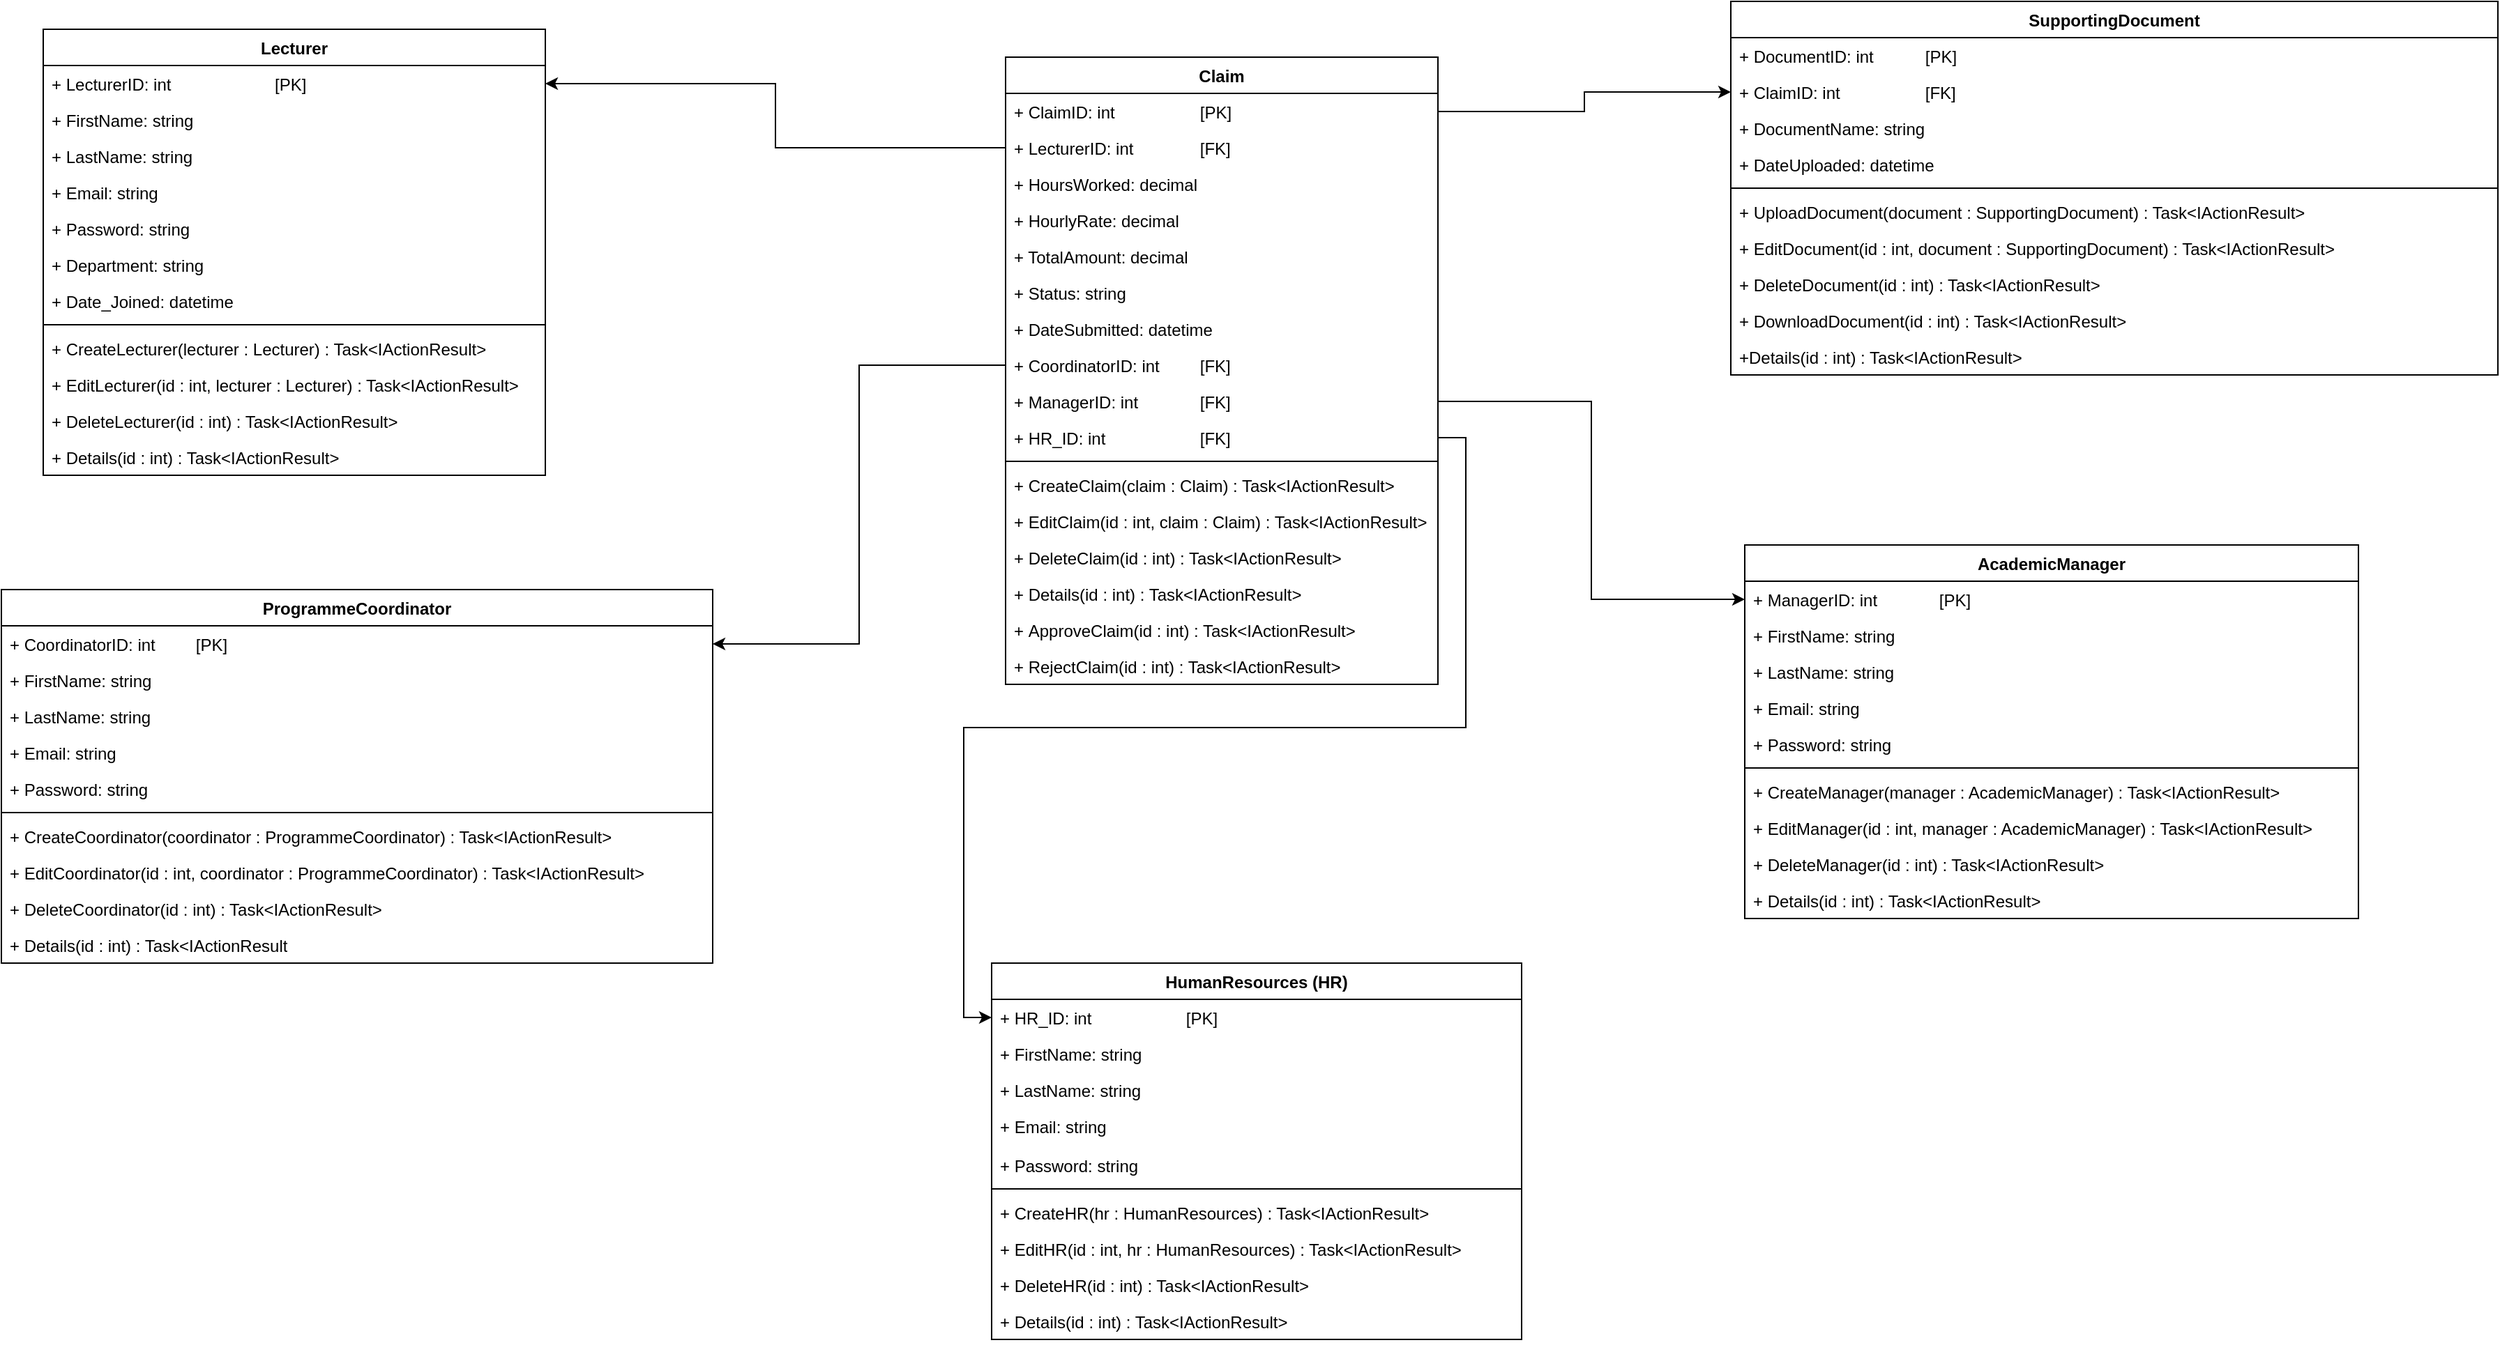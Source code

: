 <mxfile version="24.0.4" type="device">
  <diagram id="C5RBs43oDa-KdzZeNtuy" name="Page-1">
    <mxGraphModel dx="1360" dy="1487" grid="1" gridSize="10" guides="1" tooltips="1" connect="1" arrows="1" fold="1" page="1" pageScale="1" pageWidth="827" pageHeight="1169" math="0" shadow="0">
      <root>
        <mxCell id="WIyWlLk6GJQsqaUBKTNV-0" />
        <mxCell id="WIyWlLk6GJQsqaUBKTNV-1" parent="WIyWlLk6GJQsqaUBKTNV-0" />
        <mxCell id="VjwMDvJNUFv6T1ssHfas-56" style="edgeStyle=orthogonalEdgeStyle;rounded=0;orthogonalLoop=1;jettySize=auto;html=1;exitX=1;exitY=0.5;exitDx=0;exitDy=0;entryX=0;entryY=0.5;entryDx=0;entryDy=0;" parent="WIyWlLk6GJQsqaUBKTNV-1" source="VjwMDvJNUFv6T1ssHfas-14" target="VjwMDvJNUFv6T1ssHfas-34" edge="1">
          <mxGeometry relative="1" as="geometry" />
        </mxCell>
        <mxCell id="VjwMDvJNUFv6T1ssHfas-58" style="edgeStyle=orthogonalEdgeStyle;rounded=0;orthogonalLoop=1;jettySize=auto;html=1;entryX=0;entryY=0.5;entryDx=0;entryDy=0;" parent="WIyWlLk6GJQsqaUBKTNV-1" source="VjwMDvJNUFv6T1ssHfas-16" target="VjwMDvJNUFv6T1ssHfas-45" edge="1">
          <mxGeometry relative="1" as="geometry" />
        </mxCell>
        <mxCell id="-zm3MhLBX3FwWQrxk-Fy-11" style="edgeStyle=orthogonalEdgeStyle;rounded=0;orthogonalLoop=1;jettySize=auto;html=1;entryX=0;entryY=0.5;entryDx=0;entryDy=0;" edge="1" parent="WIyWlLk6GJQsqaUBKTNV-1" source="-zm3MhLBX3FwWQrxk-Fy-10" target="-zm3MhLBX3FwWQrxk-Fy-5">
          <mxGeometry relative="1" as="geometry" />
        </mxCell>
        <mxCell id="-zm3MhLBX3FwWQrxk-Fy-27" value="ProgrammeCoordinator" style="swimlane;fontStyle=1;align=center;verticalAlign=top;childLayout=stackLayout;horizontal=1;startSize=26;horizontalStack=0;resizeParent=1;resizeParentMax=0;resizeLast=0;collapsible=1;marginBottom=0;whiteSpace=wrap;html=1;" vertex="1" parent="WIyWlLk6GJQsqaUBKTNV-1">
          <mxGeometry x="-370" y="132" width="510" height="268" as="geometry" />
        </mxCell>
        <mxCell id="-zm3MhLBX3FwWQrxk-Fy-28" value="+ CoordinatorID: int&lt;span style=&quot;white-space: pre;&quot;&gt;&#x9;&lt;span style=&quot;white-space: pre;&quot;&gt;&#x9;&lt;/span&gt;[PK]&lt;/span&gt;" style="text;strokeColor=none;fillColor=none;align=left;verticalAlign=top;spacingLeft=4;spacingRight=4;overflow=hidden;rotatable=0;points=[[0,0.5],[1,0.5]];portConstraint=eastwest;whiteSpace=wrap;html=1;" vertex="1" parent="-zm3MhLBX3FwWQrxk-Fy-27">
          <mxGeometry y="26" width="510" height="26" as="geometry" />
        </mxCell>
        <mxCell id="VjwMDvJNUFv6T1ssHfas-40" value="+ FirstName: string" style="text;strokeColor=none;fillColor=none;align=left;verticalAlign=top;spacingLeft=4;spacingRight=4;overflow=hidden;rotatable=0;points=[[0,0.5],[1,0.5]];portConstraint=eastwest;whiteSpace=wrap;html=1;" parent="-zm3MhLBX3FwWQrxk-Fy-27" vertex="1">
          <mxGeometry y="52" width="510" height="26" as="geometry" />
        </mxCell>
        <mxCell id="VjwMDvJNUFv6T1ssHfas-41" value="+ LastName: string" style="text;strokeColor=none;fillColor=none;align=left;verticalAlign=top;spacingLeft=4;spacingRight=4;overflow=hidden;rotatable=0;points=[[0,0.5],[1,0.5]];portConstraint=eastwest;whiteSpace=wrap;html=1;" parent="-zm3MhLBX3FwWQrxk-Fy-27" vertex="1">
          <mxGeometry y="78" width="510" height="26" as="geometry" />
        </mxCell>
        <mxCell id="VjwMDvJNUFv6T1ssHfas-42" value="+ Email: string" style="text;strokeColor=none;fillColor=none;align=left;verticalAlign=top;spacingLeft=4;spacingRight=4;overflow=hidden;rotatable=0;points=[[0,0.5],[1,0.5]];portConstraint=eastwest;whiteSpace=wrap;html=1;" parent="-zm3MhLBX3FwWQrxk-Fy-27" vertex="1">
          <mxGeometry y="104" width="510" height="26" as="geometry" />
        </mxCell>
        <mxCell id="VjwMDvJNUFv6T1ssHfas-43" value="+ Password: string" style="text;strokeColor=none;fillColor=none;align=left;verticalAlign=top;spacingLeft=4;spacingRight=4;overflow=hidden;rotatable=0;points=[[0,0.5],[1,0.5]];portConstraint=eastwest;whiteSpace=wrap;html=1;" parent="-zm3MhLBX3FwWQrxk-Fy-27" vertex="1">
          <mxGeometry y="130" width="510" height="26" as="geometry" />
        </mxCell>
        <mxCell id="-zm3MhLBX3FwWQrxk-Fy-29" value="" style="line;strokeWidth=1;fillColor=none;align=left;verticalAlign=middle;spacingTop=-1;spacingLeft=3;spacingRight=3;rotatable=0;labelPosition=right;points=[];portConstraint=eastwest;strokeColor=inherit;" vertex="1" parent="-zm3MhLBX3FwWQrxk-Fy-27">
          <mxGeometry y="156" width="510" height="8" as="geometry" />
        </mxCell>
        <mxCell id="-zm3MhLBX3FwWQrxk-Fy-30" value="+&amp;nbsp;&lt;span style=&quot;background-color: initial;&quot;&gt;CreateCoordinator(coordinator : ProgrammeCoordinator) : Task&amp;lt;IActionResult&amp;gt;&lt;/span&gt;" style="text;strokeColor=none;fillColor=none;align=left;verticalAlign=top;spacingLeft=4;spacingRight=4;overflow=hidden;rotatable=0;points=[[0,0.5],[1,0.5]];portConstraint=eastwest;whiteSpace=wrap;html=1;" vertex="1" parent="-zm3MhLBX3FwWQrxk-Fy-27">
          <mxGeometry y="164" width="510" height="26" as="geometry" />
        </mxCell>
        <mxCell id="-zm3MhLBX3FwWQrxk-Fy-46" value="+&amp;nbsp;EditCoordinator(id : int, coordinator : ProgrammeCoordinator) : Task&amp;lt;IActionResult&amp;gt;" style="text;strokeColor=none;fillColor=none;align=left;verticalAlign=top;spacingLeft=4;spacingRight=4;overflow=hidden;rotatable=0;points=[[0,0.5],[1,0.5]];portConstraint=eastwest;whiteSpace=wrap;html=1;" vertex="1" parent="-zm3MhLBX3FwWQrxk-Fy-27">
          <mxGeometry y="190" width="510" height="26" as="geometry" />
        </mxCell>
        <mxCell id="-zm3MhLBX3FwWQrxk-Fy-47" value="+&amp;nbsp;DeleteCoordinator(id : int) : Task&amp;lt;IActionResult&amp;gt;" style="text;strokeColor=none;fillColor=none;align=left;verticalAlign=top;spacingLeft=4;spacingRight=4;overflow=hidden;rotatable=0;points=[[0,0.5],[1,0.5]];portConstraint=eastwest;whiteSpace=wrap;html=1;" vertex="1" parent="-zm3MhLBX3FwWQrxk-Fy-27">
          <mxGeometry y="216" width="510" height="26" as="geometry" />
        </mxCell>
        <mxCell id="-zm3MhLBX3FwWQrxk-Fy-48" value="+&amp;nbsp;Details(id : int) : Task&amp;lt;IActionResult" style="text;strokeColor=none;fillColor=none;align=left;verticalAlign=top;spacingLeft=4;spacingRight=4;overflow=hidden;rotatable=0;points=[[0,0.5],[1,0.5]];portConstraint=eastwest;whiteSpace=wrap;html=1;" vertex="1" parent="-zm3MhLBX3FwWQrxk-Fy-27">
          <mxGeometry y="242" width="510" height="26" as="geometry" />
        </mxCell>
        <mxCell id="-zm3MhLBX3FwWQrxk-Fy-31" value="Lecturer" style="swimlane;fontStyle=1;align=center;verticalAlign=top;childLayout=stackLayout;horizontal=1;startSize=26;horizontalStack=0;resizeParent=1;resizeParentMax=0;resizeLast=0;collapsible=1;marginBottom=0;whiteSpace=wrap;html=1;" vertex="1" parent="WIyWlLk6GJQsqaUBKTNV-1">
          <mxGeometry x="-340" y="-270" width="360" height="320" as="geometry" />
        </mxCell>
        <mxCell id="-zm3MhLBX3FwWQrxk-Fy-32" value="+ LecturerID: int &lt;span style=&quot;white-space: pre;&quot;&gt;&#x9;&lt;/span&gt;&lt;span style=&quot;white-space: pre;&quot;&gt;&#x9;&lt;/span&gt;&lt;span style=&quot;white-space: pre;&quot;&gt;&#x9;&lt;/span&gt;[PK]" style="text;strokeColor=none;fillColor=none;align=left;verticalAlign=top;spacingLeft=4;spacingRight=4;overflow=hidden;rotatable=0;points=[[0,0.5],[1,0.5]];portConstraint=eastwest;whiteSpace=wrap;html=1;" vertex="1" parent="-zm3MhLBX3FwWQrxk-Fy-31">
          <mxGeometry y="26" width="360" height="26" as="geometry" />
        </mxCell>
        <mxCell id="-zm3MhLBX3FwWQrxk-Fy-35" value="+ FirstName: string" style="text;strokeColor=none;fillColor=none;align=left;verticalAlign=top;spacingLeft=4;spacingRight=4;overflow=hidden;rotatable=0;points=[[0,0.5],[1,0.5]];portConstraint=eastwest;whiteSpace=wrap;html=1;" vertex="1" parent="-zm3MhLBX3FwWQrxk-Fy-31">
          <mxGeometry y="52" width="360" height="26" as="geometry" />
        </mxCell>
        <mxCell id="-zm3MhLBX3FwWQrxk-Fy-37" value="+ LastName: string" style="text;strokeColor=none;fillColor=none;align=left;verticalAlign=top;spacingLeft=4;spacingRight=4;overflow=hidden;rotatable=0;points=[[0,0.5],[1,0.5]];portConstraint=eastwest;whiteSpace=wrap;html=1;" vertex="1" parent="-zm3MhLBX3FwWQrxk-Fy-31">
          <mxGeometry y="78" width="360" height="26" as="geometry" />
        </mxCell>
        <mxCell id="-zm3MhLBX3FwWQrxk-Fy-38" value="+ Email: string" style="text;strokeColor=none;fillColor=none;align=left;verticalAlign=top;spacingLeft=4;spacingRight=4;overflow=hidden;rotatable=0;points=[[0,0.5],[1,0.5]];portConstraint=eastwest;whiteSpace=wrap;html=1;" vertex="1" parent="-zm3MhLBX3FwWQrxk-Fy-31">
          <mxGeometry y="104" width="360" height="26" as="geometry" />
        </mxCell>
        <mxCell id="-zm3MhLBX3FwWQrxk-Fy-39" value="+ Password: string" style="text;strokeColor=none;fillColor=none;align=left;verticalAlign=top;spacingLeft=4;spacingRight=4;overflow=hidden;rotatable=0;points=[[0,0.5],[1,0.5]];portConstraint=eastwest;whiteSpace=wrap;html=1;" vertex="1" parent="-zm3MhLBX3FwWQrxk-Fy-31">
          <mxGeometry y="130" width="360" height="26" as="geometry" />
        </mxCell>
        <mxCell id="-zm3MhLBX3FwWQrxk-Fy-40" value="+ Department: string" style="text;strokeColor=none;fillColor=none;align=left;verticalAlign=top;spacingLeft=4;spacingRight=4;overflow=hidden;rotatable=0;points=[[0,0.5],[1,0.5]];portConstraint=eastwest;whiteSpace=wrap;html=1;" vertex="1" parent="-zm3MhLBX3FwWQrxk-Fy-31">
          <mxGeometry y="156" width="360" height="26" as="geometry" />
        </mxCell>
        <mxCell id="-zm3MhLBX3FwWQrxk-Fy-41" value="+ Date_Joined: datetime" style="text;strokeColor=none;fillColor=none;align=left;verticalAlign=top;spacingLeft=4;spacingRight=4;overflow=hidden;rotatable=0;points=[[0,0.5],[1,0.5]];portConstraint=eastwest;whiteSpace=wrap;html=1;" vertex="1" parent="-zm3MhLBX3FwWQrxk-Fy-31">
          <mxGeometry y="182" width="360" height="26" as="geometry" />
        </mxCell>
        <mxCell id="-zm3MhLBX3FwWQrxk-Fy-33" value="" style="line;strokeWidth=1;fillColor=none;align=left;verticalAlign=middle;spacingTop=-1;spacingLeft=3;spacingRight=3;rotatable=0;labelPosition=right;points=[];portConstraint=eastwest;strokeColor=inherit;" vertex="1" parent="-zm3MhLBX3FwWQrxk-Fy-31">
          <mxGeometry y="208" width="360" height="8" as="geometry" />
        </mxCell>
        <mxCell id="-zm3MhLBX3FwWQrxk-Fy-34" value="+ CreateLecturer(lecturer : Lecturer) : Task&amp;lt;IActionResult&amp;gt;" style="text;strokeColor=none;fillColor=none;align=left;verticalAlign=top;spacingLeft=4;spacingRight=4;overflow=hidden;rotatable=0;points=[[0,0.5],[1,0.5]];portConstraint=eastwest;whiteSpace=wrap;html=1;" vertex="1" parent="-zm3MhLBX3FwWQrxk-Fy-31">
          <mxGeometry y="216" width="360" height="26" as="geometry" />
        </mxCell>
        <mxCell id="-zm3MhLBX3FwWQrxk-Fy-42" value="+ EditLecturer(id : int, lecturer : Lecturer) : Task&amp;lt;IActionResult&amp;gt;" style="text;strokeColor=none;fillColor=none;align=left;verticalAlign=top;spacingLeft=4;spacingRight=4;overflow=hidden;rotatable=0;points=[[0,0.5],[1,0.5]];portConstraint=eastwest;whiteSpace=wrap;html=1;" vertex="1" parent="-zm3MhLBX3FwWQrxk-Fy-31">
          <mxGeometry y="242" width="360" height="26" as="geometry" />
        </mxCell>
        <mxCell id="-zm3MhLBX3FwWQrxk-Fy-43" value="+ DeleteLecturer(id : int) : Task&amp;lt;IActionResult&amp;gt;" style="text;strokeColor=none;fillColor=none;align=left;verticalAlign=top;spacingLeft=4;spacingRight=4;overflow=hidden;rotatable=0;points=[[0,0.5],[1,0.5]];portConstraint=eastwest;whiteSpace=wrap;html=1;" vertex="1" parent="-zm3MhLBX3FwWQrxk-Fy-31">
          <mxGeometry y="268" width="360" height="26" as="geometry" />
        </mxCell>
        <mxCell id="-zm3MhLBX3FwWQrxk-Fy-44" value="+ Details(id : int) : Task&amp;lt;IActionResult&amp;gt;" style="text;strokeColor=none;fillColor=none;align=left;verticalAlign=top;spacingLeft=4;spacingRight=4;overflow=hidden;rotatable=0;points=[[0,0.5],[1,0.5]];portConstraint=eastwest;whiteSpace=wrap;html=1;" vertex="1" parent="-zm3MhLBX3FwWQrxk-Fy-31">
          <mxGeometry y="294" width="360" height="26" as="geometry" />
        </mxCell>
        <mxCell id="-zm3MhLBX3FwWQrxk-Fy-45" style="edgeStyle=orthogonalEdgeStyle;rounded=0;orthogonalLoop=1;jettySize=auto;html=1;exitX=0;exitY=0.5;exitDx=0;exitDy=0;" edge="1" parent="WIyWlLk6GJQsqaUBKTNV-1" source="VjwMDvJNUFv6T1ssHfas-15" target="-zm3MhLBX3FwWQrxk-Fy-32">
          <mxGeometry relative="1" as="geometry" />
        </mxCell>
        <mxCell id="-zm3MhLBX3FwWQrxk-Fy-49" style="edgeStyle=orthogonalEdgeStyle;rounded=0;orthogonalLoop=1;jettySize=auto;html=1;exitX=0;exitY=0.5;exitDx=0;exitDy=0;" edge="1" parent="WIyWlLk6GJQsqaUBKTNV-1" source="VjwMDvJNUFv6T1ssHfas-30" target="-zm3MhLBX3FwWQrxk-Fy-28">
          <mxGeometry relative="1" as="geometry" />
        </mxCell>
        <mxCell id="-zm3MhLBX3FwWQrxk-Fy-50" value="HumanResources (HR)" style="swimlane;fontStyle=1;align=center;verticalAlign=top;childLayout=stackLayout;horizontal=1;startSize=26;horizontalStack=0;resizeParent=1;resizeParentMax=0;resizeLast=0;collapsible=1;marginBottom=0;whiteSpace=wrap;html=1;" vertex="1" parent="WIyWlLk6GJQsqaUBKTNV-1">
          <mxGeometry x="340" y="400" width="380" height="270" as="geometry" />
        </mxCell>
        <mxCell id="-zm3MhLBX3FwWQrxk-Fy-5" value="+ HR_ID: int&lt;span style=&quot;white-space: pre;&quot;&gt;&#x9;&lt;span style=&quot;white-space: pre;&quot;&gt;&#x9;&lt;span style=&quot;white-space: pre;&quot;&gt;&#x9;&lt;/span&gt;&lt;/span&gt;[PK]&lt;/span&gt;" style="text;strokeColor=none;fillColor=none;align=left;verticalAlign=top;spacingLeft=4;spacingRight=4;overflow=hidden;rotatable=0;points=[[0,0.5],[1,0.5]];portConstraint=eastwest;whiteSpace=wrap;html=1;" vertex="1" parent="-zm3MhLBX3FwWQrxk-Fy-50">
          <mxGeometry y="26" width="380" height="26" as="geometry" />
        </mxCell>
        <mxCell id="-zm3MhLBX3FwWQrxk-Fy-6" value="+ FirstName: string" style="text;strokeColor=none;fillColor=none;align=left;verticalAlign=top;spacingLeft=4;spacingRight=4;overflow=hidden;rotatable=0;points=[[0,0.5],[1,0.5]];portConstraint=eastwest;whiteSpace=wrap;html=1;" vertex="1" parent="-zm3MhLBX3FwWQrxk-Fy-50">
          <mxGeometry y="52" width="380" height="26" as="geometry" />
        </mxCell>
        <mxCell id="-zm3MhLBX3FwWQrxk-Fy-7" value="+ LastName: string" style="text;strokeColor=none;fillColor=none;align=left;verticalAlign=top;spacingLeft=4;spacingRight=4;overflow=hidden;rotatable=0;points=[[0,0.5],[1,0.5]];portConstraint=eastwest;whiteSpace=wrap;html=1;" vertex="1" parent="-zm3MhLBX3FwWQrxk-Fy-50">
          <mxGeometry y="78" width="380" height="26" as="geometry" />
        </mxCell>
        <mxCell id="-zm3MhLBX3FwWQrxk-Fy-8" value="+ Email: string" style="text;strokeColor=none;fillColor=none;align=left;verticalAlign=top;spacingLeft=4;spacingRight=4;overflow=hidden;rotatable=0;points=[[0,0.5],[1,0.5]];portConstraint=eastwest;whiteSpace=wrap;html=1;" vertex="1" parent="-zm3MhLBX3FwWQrxk-Fy-50">
          <mxGeometry y="104" width="380" height="28" as="geometry" />
        </mxCell>
        <mxCell id="-zm3MhLBX3FwWQrxk-Fy-9" value="+ Password: string" style="text;strokeColor=none;fillColor=none;align=left;verticalAlign=top;spacingLeft=4;spacingRight=4;overflow=hidden;rotatable=0;points=[[0,0.5],[1,0.5]];portConstraint=eastwest;whiteSpace=wrap;html=1;" vertex="1" parent="-zm3MhLBX3FwWQrxk-Fy-50">
          <mxGeometry y="132" width="380" height="26" as="geometry" />
        </mxCell>
        <mxCell id="-zm3MhLBX3FwWQrxk-Fy-52" value="" style="line;strokeWidth=1;fillColor=none;align=left;verticalAlign=middle;spacingTop=-1;spacingLeft=3;spacingRight=3;rotatable=0;labelPosition=right;points=[];portConstraint=eastwest;strokeColor=inherit;" vertex="1" parent="-zm3MhLBX3FwWQrxk-Fy-50">
          <mxGeometry y="158" width="380" height="8" as="geometry" />
        </mxCell>
        <mxCell id="-zm3MhLBX3FwWQrxk-Fy-53" value="+&amp;nbsp;CreateHR(hr : HumanResources) : Task&amp;lt;IActionResult&amp;gt;" style="text;strokeColor=none;fillColor=none;align=left;verticalAlign=top;spacingLeft=4;spacingRight=4;overflow=hidden;rotatable=0;points=[[0,0.5],[1,0.5]];portConstraint=eastwest;whiteSpace=wrap;html=1;" vertex="1" parent="-zm3MhLBX3FwWQrxk-Fy-50">
          <mxGeometry y="166" width="380" height="26" as="geometry" />
        </mxCell>
        <mxCell id="-zm3MhLBX3FwWQrxk-Fy-54" value="+&amp;nbsp;EditHR(id : int, hr : HumanResources) : Task&amp;lt;IActionResult&amp;gt;" style="text;strokeColor=none;fillColor=none;align=left;verticalAlign=top;spacingLeft=4;spacingRight=4;overflow=hidden;rotatable=0;points=[[0,0.5],[1,0.5]];portConstraint=eastwest;whiteSpace=wrap;html=1;" vertex="1" parent="-zm3MhLBX3FwWQrxk-Fy-50">
          <mxGeometry y="192" width="380" height="26" as="geometry" />
        </mxCell>
        <mxCell id="-zm3MhLBX3FwWQrxk-Fy-55" value="+ DeleteHR(id : int) : Task&amp;lt;IActionResult&amp;gt;" style="text;strokeColor=none;fillColor=none;align=left;verticalAlign=top;spacingLeft=4;spacingRight=4;overflow=hidden;rotatable=0;points=[[0,0.5],[1,0.5]];portConstraint=eastwest;whiteSpace=wrap;html=1;" vertex="1" parent="-zm3MhLBX3FwWQrxk-Fy-50">
          <mxGeometry y="218" width="380" height="26" as="geometry" />
        </mxCell>
        <mxCell id="-zm3MhLBX3FwWQrxk-Fy-57" value="+&amp;nbsp;Details(id : int) : Task&amp;lt;IActionResult&amp;gt;" style="text;strokeColor=none;fillColor=none;align=left;verticalAlign=top;spacingLeft=4;spacingRight=4;overflow=hidden;rotatable=0;points=[[0,0.5],[1,0.5]];portConstraint=eastwest;whiteSpace=wrap;html=1;" vertex="1" parent="-zm3MhLBX3FwWQrxk-Fy-50">
          <mxGeometry y="244" width="380" height="26" as="geometry" />
        </mxCell>
        <mxCell id="-zm3MhLBX3FwWQrxk-Fy-58" value="AcademicManager" style="swimlane;fontStyle=1;align=center;verticalAlign=top;childLayout=stackLayout;horizontal=1;startSize=26;horizontalStack=0;resizeParent=1;resizeParentMax=0;resizeLast=0;collapsible=1;marginBottom=0;whiteSpace=wrap;html=1;" vertex="1" parent="WIyWlLk6GJQsqaUBKTNV-1">
          <mxGeometry x="880" y="100" width="440" height="268" as="geometry" />
        </mxCell>
        <mxCell id="VjwMDvJNUFv6T1ssHfas-45" value="+ ManagerID: int&lt;span style=&quot;white-space: pre;&quot;&gt;&#x9;&lt;span style=&quot;white-space: pre;&quot;&gt;&#x9;&lt;/span&gt;[PK]&lt;/span&gt;" style="text;strokeColor=none;fillColor=none;align=left;verticalAlign=top;spacingLeft=4;spacingRight=4;overflow=hidden;rotatable=0;points=[[0,0.5],[1,0.5]];portConstraint=eastwest;whiteSpace=wrap;html=1;" parent="-zm3MhLBX3FwWQrxk-Fy-58" vertex="1">
          <mxGeometry y="26" width="440" height="26" as="geometry" />
        </mxCell>
        <mxCell id="VjwMDvJNUFv6T1ssHfas-46" value="+ FirstName: string" style="text;strokeColor=none;fillColor=none;align=left;verticalAlign=top;spacingLeft=4;spacingRight=4;overflow=hidden;rotatable=0;points=[[0,0.5],[1,0.5]];portConstraint=eastwest;whiteSpace=wrap;html=1;" parent="-zm3MhLBX3FwWQrxk-Fy-58" vertex="1">
          <mxGeometry y="52" width="440" height="26" as="geometry" />
        </mxCell>
        <mxCell id="VjwMDvJNUFv6T1ssHfas-47" value="+ LastName: string" style="text;strokeColor=none;fillColor=none;align=left;verticalAlign=top;spacingLeft=4;spacingRight=4;overflow=hidden;rotatable=0;points=[[0,0.5],[1,0.5]];portConstraint=eastwest;whiteSpace=wrap;html=1;" parent="-zm3MhLBX3FwWQrxk-Fy-58" vertex="1">
          <mxGeometry y="78" width="440" height="26" as="geometry" />
        </mxCell>
        <mxCell id="VjwMDvJNUFv6T1ssHfas-48" value="+ Email: string" style="text;strokeColor=none;fillColor=none;align=left;verticalAlign=top;spacingLeft=4;spacingRight=4;overflow=hidden;rotatable=0;points=[[0,0.5],[1,0.5]];portConstraint=eastwest;whiteSpace=wrap;html=1;" parent="-zm3MhLBX3FwWQrxk-Fy-58" vertex="1">
          <mxGeometry y="104" width="440" height="26" as="geometry" />
        </mxCell>
        <mxCell id="VjwMDvJNUFv6T1ssHfas-49" value="+ Password: string" style="text;strokeColor=none;fillColor=none;align=left;verticalAlign=top;spacingLeft=4;spacingRight=4;overflow=hidden;rotatable=0;points=[[0,0.5],[1,0.5]];portConstraint=eastwest;whiteSpace=wrap;html=1;" parent="-zm3MhLBX3FwWQrxk-Fy-58" vertex="1">
          <mxGeometry y="130" width="440" height="26" as="geometry" />
        </mxCell>
        <mxCell id="-zm3MhLBX3FwWQrxk-Fy-60" value="" style="line;strokeWidth=1;fillColor=none;align=left;verticalAlign=middle;spacingTop=-1;spacingLeft=3;spacingRight=3;rotatable=0;labelPosition=right;points=[];portConstraint=eastwest;strokeColor=inherit;" vertex="1" parent="-zm3MhLBX3FwWQrxk-Fy-58">
          <mxGeometry y="156" width="440" height="8" as="geometry" />
        </mxCell>
        <mxCell id="-zm3MhLBX3FwWQrxk-Fy-61" value="+&amp;nbsp;CreateManager(manager : AcademicManager) : Task&amp;lt;IActionResult&amp;gt;" style="text;strokeColor=none;fillColor=none;align=left;verticalAlign=top;spacingLeft=4;spacingRight=4;overflow=hidden;rotatable=0;points=[[0,0.5],[1,0.5]];portConstraint=eastwest;whiteSpace=wrap;html=1;" vertex="1" parent="-zm3MhLBX3FwWQrxk-Fy-58">
          <mxGeometry y="164" width="440" height="26" as="geometry" />
        </mxCell>
        <mxCell id="-zm3MhLBX3FwWQrxk-Fy-62" value="+&amp;nbsp;EditManager(id : int, manager : AcademicManager) : Task&amp;lt;IActionResult&amp;gt;" style="text;strokeColor=none;fillColor=none;align=left;verticalAlign=top;spacingLeft=4;spacingRight=4;overflow=hidden;rotatable=0;points=[[0,0.5],[1,0.5]];portConstraint=eastwest;whiteSpace=wrap;html=1;" vertex="1" parent="-zm3MhLBX3FwWQrxk-Fy-58">
          <mxGeometry y="190" width="440" height="26" as="geometry" />
        </mxCell>
        <mxCell id="-zm3MhLBX3FwWQrxk-Fy-63" value="+&amp;nbsp;DeleteManager(id : int) : Task&amp;lt;IActionResult&amp;gt;" style="text;strokeColor=none;fillColor=none;align=left;verticalAlign=top;spacingLeft=4;spacingRight=4;overflow=hidden;rotatable=0;points=[[0,0.5],[1,0.5]];portConstraint=eastwest;whiteSpace=wrap;html=1;" vertex="1" parent="-zm3MhLBX3FwWQrxk-Fy-58">
          <mxGeometry y="216" width="440" height="26" as="geometry" />
        </mxCell>
        <mxCell id="-zm3MhLBX3FwWQrxk-Fy-64" value="+&amp;nbsp;Details(id : int) : Task&amp;lt;IActionResult&amp;gt;" style="text;strokeColor=none;fillColor=none;align=left;verticalAlign=top;spacingLeft=4;spacingRight=4;overflow=hidden;rotatable=0;points=[[0,0.5],[1,0.5]];portConstraint=eastwest;whiteSpace=wrap;html=1;" vertex="1" parent="-zm3MhLBX3FwWQrxk-Fy-58">
          <mxGeometry y="242" width="440" height="26" as="geometry" />
        </mxCell>
        <mxCell id="-zm3MhLBX3FwWQrxk-Fy-65" value="SupportingDocument" style="swimlane;fontStyle=1;align=center;verticalAlign=top;childLayout=stackLayout;horizontal=1;startSize=26;horizontalStack=0;resizeParent=1;resizeParentMax=0;resizeLast=0;collapsible=1;marginBottom=0;whiteSpace=wrap;html=1;" vertex="1" parent="WIyWlLk6GJQsqaUBKTNV-1">
          <mxGeometry x="870" y="-290" width="550" height="268" as="geometry" />
        </mxCell>
        <mxCell id="VjwMDvJNUFv6T1ssHfas-33" value="+ DocumentID: int&lt;span style=&quot;white-space: pre;&quot;&gt;&#x9;&lt;span style=&quot;white-space: pre;&quot;&gt;&#x9;&lt;/span&gt;[PK]&lt;/span&gt;" style="text;strokeColor=none;fillColor=none;align=left;verticalAlign=top;spacingLeft=4;spacingRight=4;overflow=hidden;rotatable=0;points=[[0,0.5],[1,0.5]];portConstraint=eastwest;whiteSpace=wrap;html=1;" parent="-zm3MhLBX3FwWQrxk-Fy-65" vertex="1">
          <mxGeometry y="26" width="550" height="26" as="geometry" />
        </mxCell>
        <mxCell id="VjwMDvJNUFv6T1ssHfas-34" value="+ ClaimID: int&lt;span style=&quot;white-space: pre;&quot;&gt;&#x9;&lt;/span&gt;&lt;span style=&quot;white-space: pre;&quot;&gt;&#x9;&lt;/span&gt;&lt;span style=&quot;white-space: pre;&quot;&gt;&#x9;&lt;/span&gt;[FK]" style="text;strokeColor=none;fillColor=none;align=left;verticalAlign=top;spacingLeft=4;spacingRight=4;overflow=hidden;rotatable=0;points=[[0,0.5],[1,0.5]];portConstraint=eastwest;whiteSpace=wrap;html=1;" parent="-zm3MhLBX3FwWQrxk-Fy-65" vertex="1">
          <mxGeometry y="52" width="550" height="26" as="geometry" />
        </mxCell>
        <mxCell id="VjwMDvJNUFv6T1ssHfas-36" value="+ DocumentName: string" style="text;strokeColor=none;fillColor=none;align=left;verticalAlign=top;spacingLeft=4;spacingRight=4;overflow=hidden;rotatable=0;points=[[0,0.5],[1,0.5]];portConstraint=eastwest;whiteSpace=wrap;html=1;" parent="-zm3MhLBX3FwWQrxk-Fy-65" vertex="1">
          <mxGeometry y="78" width="550" height="26" as="geometry" />
        </mxCell>
        <mxCell id="VjwMDvJNUFv6T1ssHfas-37" value="+ DateUploaded: datetime" style="text;strokeColor=none;fillColor=none;align=left;verticalAlign=top;spacingLeft=4;spacingRight=4;overflow=hidden;rotatable=0;points=[[0,0.5],[1,0.5]];portConstraint=eastwest;whiteSpace=wrap;html=1;" parent="-zm3MhLBX3FwWQrxk-Fy-65" vertex="1">
          <mxGeometry y="104" width="550" height="26" as="geometry" />
        </mxCell>
        <mxCell id="-zm3MhLBX3FwWQrxk-Fy-67" value="" style="line;strokeWidth=1;fillColor=none;align=left;verticalAlign=middle;spacingTop=-1;spacingLeft=3;spacingRight=3;rotatable=0;labelPosition=right;points=[];portConstraint=eastwest;strokeColor=inherit;" vertex="1" parent="-zm3MhLBX3FwWQrxk-Fy-65">
          <mxGeometry y="130" width="550" height="8" as="geometry" />
        </mxCell>
        <mxCell id="-zm3MhLBX3FwWQrxk-Fy-68" value="+&amp;nbsp;UploadDocument(document : SupportingDocument) : Task&amp;lt;IActionResult&amp;gt;" style="text;strokeColor=none;fillColor=none;align=left;verticalAlign=top;spacingLeft=4;spacingRight=4;overflow=hidden;rotatable=0;points=[[0,0.5],[1,0.5]];portConstraint=eastwest;whiteSpace=wrap;html=1;" vertex="1" parent="-zm3MhLBX3FwWQrxk-Fy-65">
          <mxGeometry y="138" width="550" height="26" as="geometry" />
        </mxCell>
        <mxCell id="-zm3MhLBX3FwWQrxk-Fy-70" value="+&amp;nbsp;EditDocument(id : int, document : SupportingDocument) : Task&amp;lt;IActionResult&amp;gt;" style="text;strokeColor=none;fillColor=none;align=left;verticalAlign=top;spacingLeft=4;spacingRight=4;overflow=hidden;rotatable=0;points=[[0,0.5],[1,0.5]];portConstraint=eastwest;whiteSpace=wrap;html=1;" vertex="1" parent="-zm3MhLBX3FwWQrxk-Fy-65">
          <mxGeometry y="164" width="550" height="26" as="geometry" />
        </mxCell>
        <mxCell id="-zm3MhLBX3FwWQrxk-Fy-69" value="+ DeleteDocument(id : int) : Task&amp;lt;IActionResult&amp;gt;" style="text;strokeColor=none;fillColor=none;align=left;verticalAlign=top;spacingLeft=4;spacingRight=4;overflow=hidden;rotatable=0;points=[[0,0.5],[1,0.5]];portConstraint=eastwest;whiteSpace=wrap;html=1;" vertex="1" parent="-zm3MhLBX3FwWQrxk-Fy-65">
          <mxGeometry y="190" width="550" height="26" as="geometry" />
        </mxCell>
        <mxCell id="-zm3MhLBX3FwWQrxk-Fy-71" value="+&amp;nbsp;DownloadDocument(id : int) : Task&amp;lt;IActionResult&amp;gt;" style="text;strokeColor=none;fillColor=none;align=left;verticalAlign=top;spacingLeft=4;spacingRight=4;overflow=hidden;rotatable=0;points=[[0,0.5],[1,0.5]];portConstraint=eastwest;whiteSpace=wrap;html=1;" vertex="1" parent="-zm3MhLBX3FwWQrxk-Fy-65">
          <mxGeometry y="216" width="550" height="26" as="geometry" />
        </mxCell>
        <mxCell id="-zm3MhLBX3FwWQrxk-Fy-72" value="+Details(id : int) : Task&amp;lt;IActionResult&amp;gt;" style="text;strokeColor=none;fillColor=none;align=left;verticalAlign=top;spacingLeft=4;spacingRight=4;overflow=hidden;rotatable=0;points=[[0,0.5],[1,0.5]];portConstraint=eastwest;whiteSpace=wrap;html=1;" vertex="1" parent="-zm3MhLBX3FwWQrxk-Fy-65">
          <mxGeometry y="242" width="550" height="26" as="geometry" />
        </mxCell>
        <mxCell id="-zm3MhLBX3FwWQrxk-Fy-73" value="Claim" style="swimlane;fontStyle=1;align=center;verticalAlign=top;childLayout=stackLayout;horizontal=1;startSize=26;horizontalStack=0;resizeParent=1;resizeParentMax=0;resizeLast=0;collapsible=1;marginBottom=0;whiteSpace=wrap;html=1;" vertex="1" parent="WIyWlLk6GJQsqaUBKTNV-1">
          <mxGeometry x="350" y="-250" width="310" height="450" as="geometry" />
        </mxCell>
        <mxCell id="VjwMDvJNUFv6T1ssHfas-14" value="+ ClaimID: int&lt;span style=&quot;white-space: pre;&quot;&gt;&#x9;&lt;/span&gt;&lt;span style=&quot;white-space: pre;&quot;&gt;&#x9;&lt;/span&gt;&lt;span style=&quot;white-space: pre;&quot;&gt;&#x9;&lt;/span&gt;[PK]" style="text;strokeColor=none;fillColor=none;align=left;verticalAlign=top;spacingLeft=4;spacingRight=4;overflow=hidden;rotatable=0;points=[[0,0.5],[1,0.5]];portConstraint=eastwest;whiteSpace=wrap;html=1;" parent="-zm3MhLBX3FwWQrxk-Fy-73" vertex="1">
          <mxGeometry y="26" width="310" height="26" as="geometry" />
        </mxCell>
        <mxCell id="VjwMDvJNUFv6T1ssHfas-15" value="+ LecturerID: int&amp;nbsp; &lt;span style=&quot;white-space: pre;&quot;&gt;&#x9;&lt;/span&gt;&lt;span style=&quot;white-space: pre;&quot;&gt;&#x9;&lt;/span&gt;[FK]" style="text;strokeColor=none;fillColor=none;align=left;verticalAlign=top;spacingLeft=4;spacingRight=4;overflow=hidden;rotatable=0;points=[[0,0.5],[1,0.5]];portConstraint=eastwest;whiteSpace=wrap;html=1;" parent="-zm3MhLBX3FwWQrxk-Fy-73" vertex="1">
          <mxGeometry y="52" width="310" height="26" as="geometry" />
        </mxCell>
        <mxCell id="VjwMDvJNUFv6T1ssHfas-25" value="+ HoursWorked: decimal" style="text;strokeColor=none;fillColor=none;align=left;verticalAlign=top;spacingLeft=4;spacingRight=4;overflow=hidden;rotatable=0;points=[[0,0.5],[1,0.5]];portConstraint=eastwest;whiteSpace=wrap;html=1;" parent="-zm3MhLBX3FwWQrxk-Fy-73" vertex="1">
          <mxGeometry y="78" width="310" height="26" as="geometry" />
        </mxCell>
        <mxCell id="VjwMDvJNUFv6T1ssHfas-26" value="+ HourlyRate: decimal" style="text;strokeColor=none;fillColor=none;align=left;verticalAlign=top;spacingLeft=4;spacingRight=4;overflow=hidden;rotatable=0;points=[[0,0.5],[1,0.5]];portConstraint=eastwest;whiteSpace=wrap;html=1;" parent="-zm3MhLBX3FwWQrxk-Fy-73" vertex="1">
          <mxGeometry y="104" width="310" height="26" as="geometry" />
        </mxCell>
        <mxCell id="VjwMDvJNUFv6T1ssHfas-27" value="+ TotalAmount: decimal" style="text;strokeColor=none;fillColor=none;align=left;verticalAlign=top;spacingLeft=4;spacingRight=4;overflow=hidden;rotatable=0;points=[[0,0.5],[1,0.5]];portConstraint=eastwest;whiteSpace=wrap;html=1;" parent="-zm3MhLBX3FwWQrxk-Fy-73" vertex="1">
          <mxGeometry y="130" width="310" height="26" as="geometry" />
        </mxCell>
        <mxCell id="VjwMDvJNUFv6T1ssHfas-28" value="+ Status: string" style="text;strokeColor=none;fillColor=none;align=left;verticalAlign=top;spacingLeft=4;spacingRight=4;overflow=hidden;rotatable=0;points=[[0,0.5],[1,0.5]];portConstraint=eastwest;whiteSpace=wrap;html=1;" parent="-zm3MhLBX3FwWQrxk-Fy-73" vertex="1">
          <mxGeometry y="156" width="310" height="26" as="geometry" />
        </mxCell>
        <mxCell id="VjwMDvJNUFv6T1ssHfas-29" value="+ DateSubmitted: datetime" style="text;strokeColor=none;fillColor=none;align=left;verticalAlign=top;spacingLeft=4;spacingRight=4;overflow=hidden;rotatable=0;points=[[0,0.5],[1,0.5]];portConstraint=eastwest;whiteSpace=wrap;html=1;" parent="-zm3MhLBX3FwWQrxk-Fy-73" vertex="1">
          <mxGeometry y="182" width="310" height="26" as="geometry" />
        </mxCell>
        <mxCell id="VjwMDvJNUFv6T1ssHfas-30" value="+ CoordinatorID: int&lt;span style=&quot;white-space: pre;&quot;&gt;&#x9;&lt;/span&gt;&lt;span style=&quot;white-space: pre;&quot;&gt;&#x9;&lt;/span&gt;[FK]" style="text;strokeColor=none;fillColor=none;align=left;verticalAlign=top;spacingLeft=4;spacingRight=4;overflow=hidden;rotatable=0;points=[[0,0.5],[1,0.5]];portConstraint=eastwest;whiteSpace=wrap;html=1;" parent="-zm3MhLBX3FwWQrxk-Fy-73" vertex="1">
          <mxGeometry y="208" width="310" height="26" as="geometry" />
        </mxCell>
        <mxCell id="VjwMDvJNUFv6T1ssHfas-16" value="+ ManagerID: int&lt;span style=&quot;white-space: pre;&quot;&gt;&#x9;&lt;/span&gt;&lt;span style=&quot;white-space: pre;&quot;&gt;&#x9;&lt;/span&gt;[FK]" style="text;strokeColor=none;fillColor=none;align=left;verticalAlign=top;spacingLeft=4;spacingRight=4;overflow=hidden;rotatable=0;points=[[0,0.5],[1,0.5]];portConstraint=eastwest;whiteSpace=wrap;html=1;" parent="-zm3MhLBX3FwWQrxk-Fy-73" vertex="1">
          <mxGeometry y="234" width="310" height="26" as="geometry" />
        </mxCell>
        <mxCell id="-zm3MhLBX3FwWQrxk-Fy-10" value="+ HR_ID: int&lt;span style=&quot;white-space: pre;&quot;&gt;&#x9;&lt;span style=&quot;white-space: pre;&quot;&gt;&#x9;&lt;span style=&quot;white-space: pre;&quot;&gt;&#x9;&lt;/span&gt;&lt;/span&gt;[&lt;/span&gt;F&lt;span style=&quot;white-space: pre;&quot;&gt;K]&lt;/span&gt;" style="text;strokeColor=none;fillColor=none;align=left;verticalAlign=top;spacingLeft=4;spacingRight=4;overflow=hidden;rotatable=0;points=[[0,0.5],[1,0.5]];portConstraint=eastwest;whiteSpace=wrap;html=1;" vertex="1" parent="-zm3MhLBX3FwWQrxk-Fy-73">
          <mxGeometry y="260" width="310" height="26" as="geometry" />
        </mxCell>
        <mxCell id="-zm3MhLBX3FwWQrxk-Fy-75" value="" style="line;strokeWidth=1;fillColor=none;align=left;verticalAlign=middle;spacingTop=-1;spacingLeft=3;spacingRight=3;rotatable=0;labelPosition=right;points=[];portConstraint=eastwest;strokeColor=inherit;" vertex="1" parent="-zm3MhLBX3FwWQrxk-Fy-73">
          <mxGeometry y="286" width="310" height="8" as="geometry" />
        </mxCell>
        <mxCell id="-zm3MhLBX3FwWQrxk-Fy-77" value="+&amp;nbsp;CreateClaim(claim : Claim) : Task&amp;lt;IActionResult&amp;gt;" style="text;strokeColor=none;fillColor=none;align=left;verticalAlign=top;spacingLeft=4;spacingRight=4;overflow=hidden;rotatable=0;points=[[0,0.5],[1,0.5]];portConstraint=eastwest;whiteSpace=wrap;html=1;" vertex="1" parent="-zm3MhLBX3FwWQrxk-Fy-73">
          <mxGeometry y="294" width="310" height="26" as="geometry" />
        </mxCell>
        <mxCell id="-zm3MhLBX3FwWQrxk-Fy-76" value="+&amp;nbsp;EditClaim(id : int, claim : Claim) : Task&amp;lt;IActionResult&amp;gt;" style="text;strokeColor=none;fillColor=none;align=left;verticalAlign=top;spacingLeft=4;spacingRight=4;overflow=hidden;rotatable=0;points=[[0,0.5],[1,0.5]];portConstraint=eastwest;whiteSpace=wrap;html=1;" vertex="1" parent="-zm3MhLBX3FwWQrxk-Fy-73">
          <mxGeometry y="320" width="310" height="26" as="geometry" />
        </mxCell>
        <mxCell id="-zm3MhLBX3FwWQrxk-Fy-80" value="+&amp;nbsp;DeleteClaim(id : int) : Task&amp;lt;IActionResult&amp;gt;" style="text;strokeColor=none;fillColor=none;align=left;verticalAlign=top;spacingLeft=4;spacingRight=4;overflow=hidden;rotatable=0;points=[[0,0.5],[1,0.5]];portConstraint=eastwest;whiteSpace=wrap;html=1;" vertex="1" parent="-zm3MhLBX3FwWQrxk-Fy-73">
          <mxGeometry y="346" width="310" height="26" as="geometry" />
        </mxCell>
        <mxCell id="-zm3MhLBX3FwWQrxk-Fy-81" value="+&amp;nbsp;Details(id : int) : Task&amp;lt;IActionResult&amp;gt;" style="text;strokeColor=none;fillColor=none;align=left;verticalAlign=top;spacingLeft=4;spacingRight=4;overflow=hidden;rotatable=0;points=[[0,0.5],[1,0.5]];portConstraint=eastwest;whiteSpace=wrap;html=1;" vertex="1" parent="-zm3MhLBX3FwWQrxk-Fy-73">
          <mxGeometry y="372" width="310" height="26" as="geometry" />
        </mxCell>
        <mxCell id="-zm3MhLBX3FwWQrxk-Fy-79" value="+&amp;nbsp;ApproveClaim(id : int) : Task&amp;lt;IActionResult&amp;gt;" style="text;strokeColor=none;fillColor=none;align=left;verticalAlign=top;spacingLeft=4;spacingRight=4;overflow=hidden;rotatable=0;points=[[0,0.5],[1,0.5]];portConstraint=eastwest;whiteSpace=wrap;html=1;" vertex="1" parent="-zm3MhLBX3FwWQrxk-Fy-73">
          <mxGeometry y="398" width="310" height="26" as="geometry" />
        </mxCell>
        <mxCell id="-zm3MhLBX3FwWQrxk-Fy-82" value="+&amp;nbsp;RejectClaim(id : int) : Task&amp;lt;IActionResult&amp;gt;" style="text;strokeColor=none;fillColor=none;align=left;verticalAlign=top;spacingLeft=4;spacingRight=4;overflow=hidden;rotatable=0;points=[[0,0.5],[1,0.5]];portConstraint=eastwest;whiteSpace=wrap;html=1;" vertex="1" parent="-zm3MhLBX3FwWQrxk-Fy-73">
          <mxGeometry y="424" width="310" height="26" as="geometry" />
        </mxCell>
      </root>
    </mxGraphModel>
  </diagram>
</mxfile>
